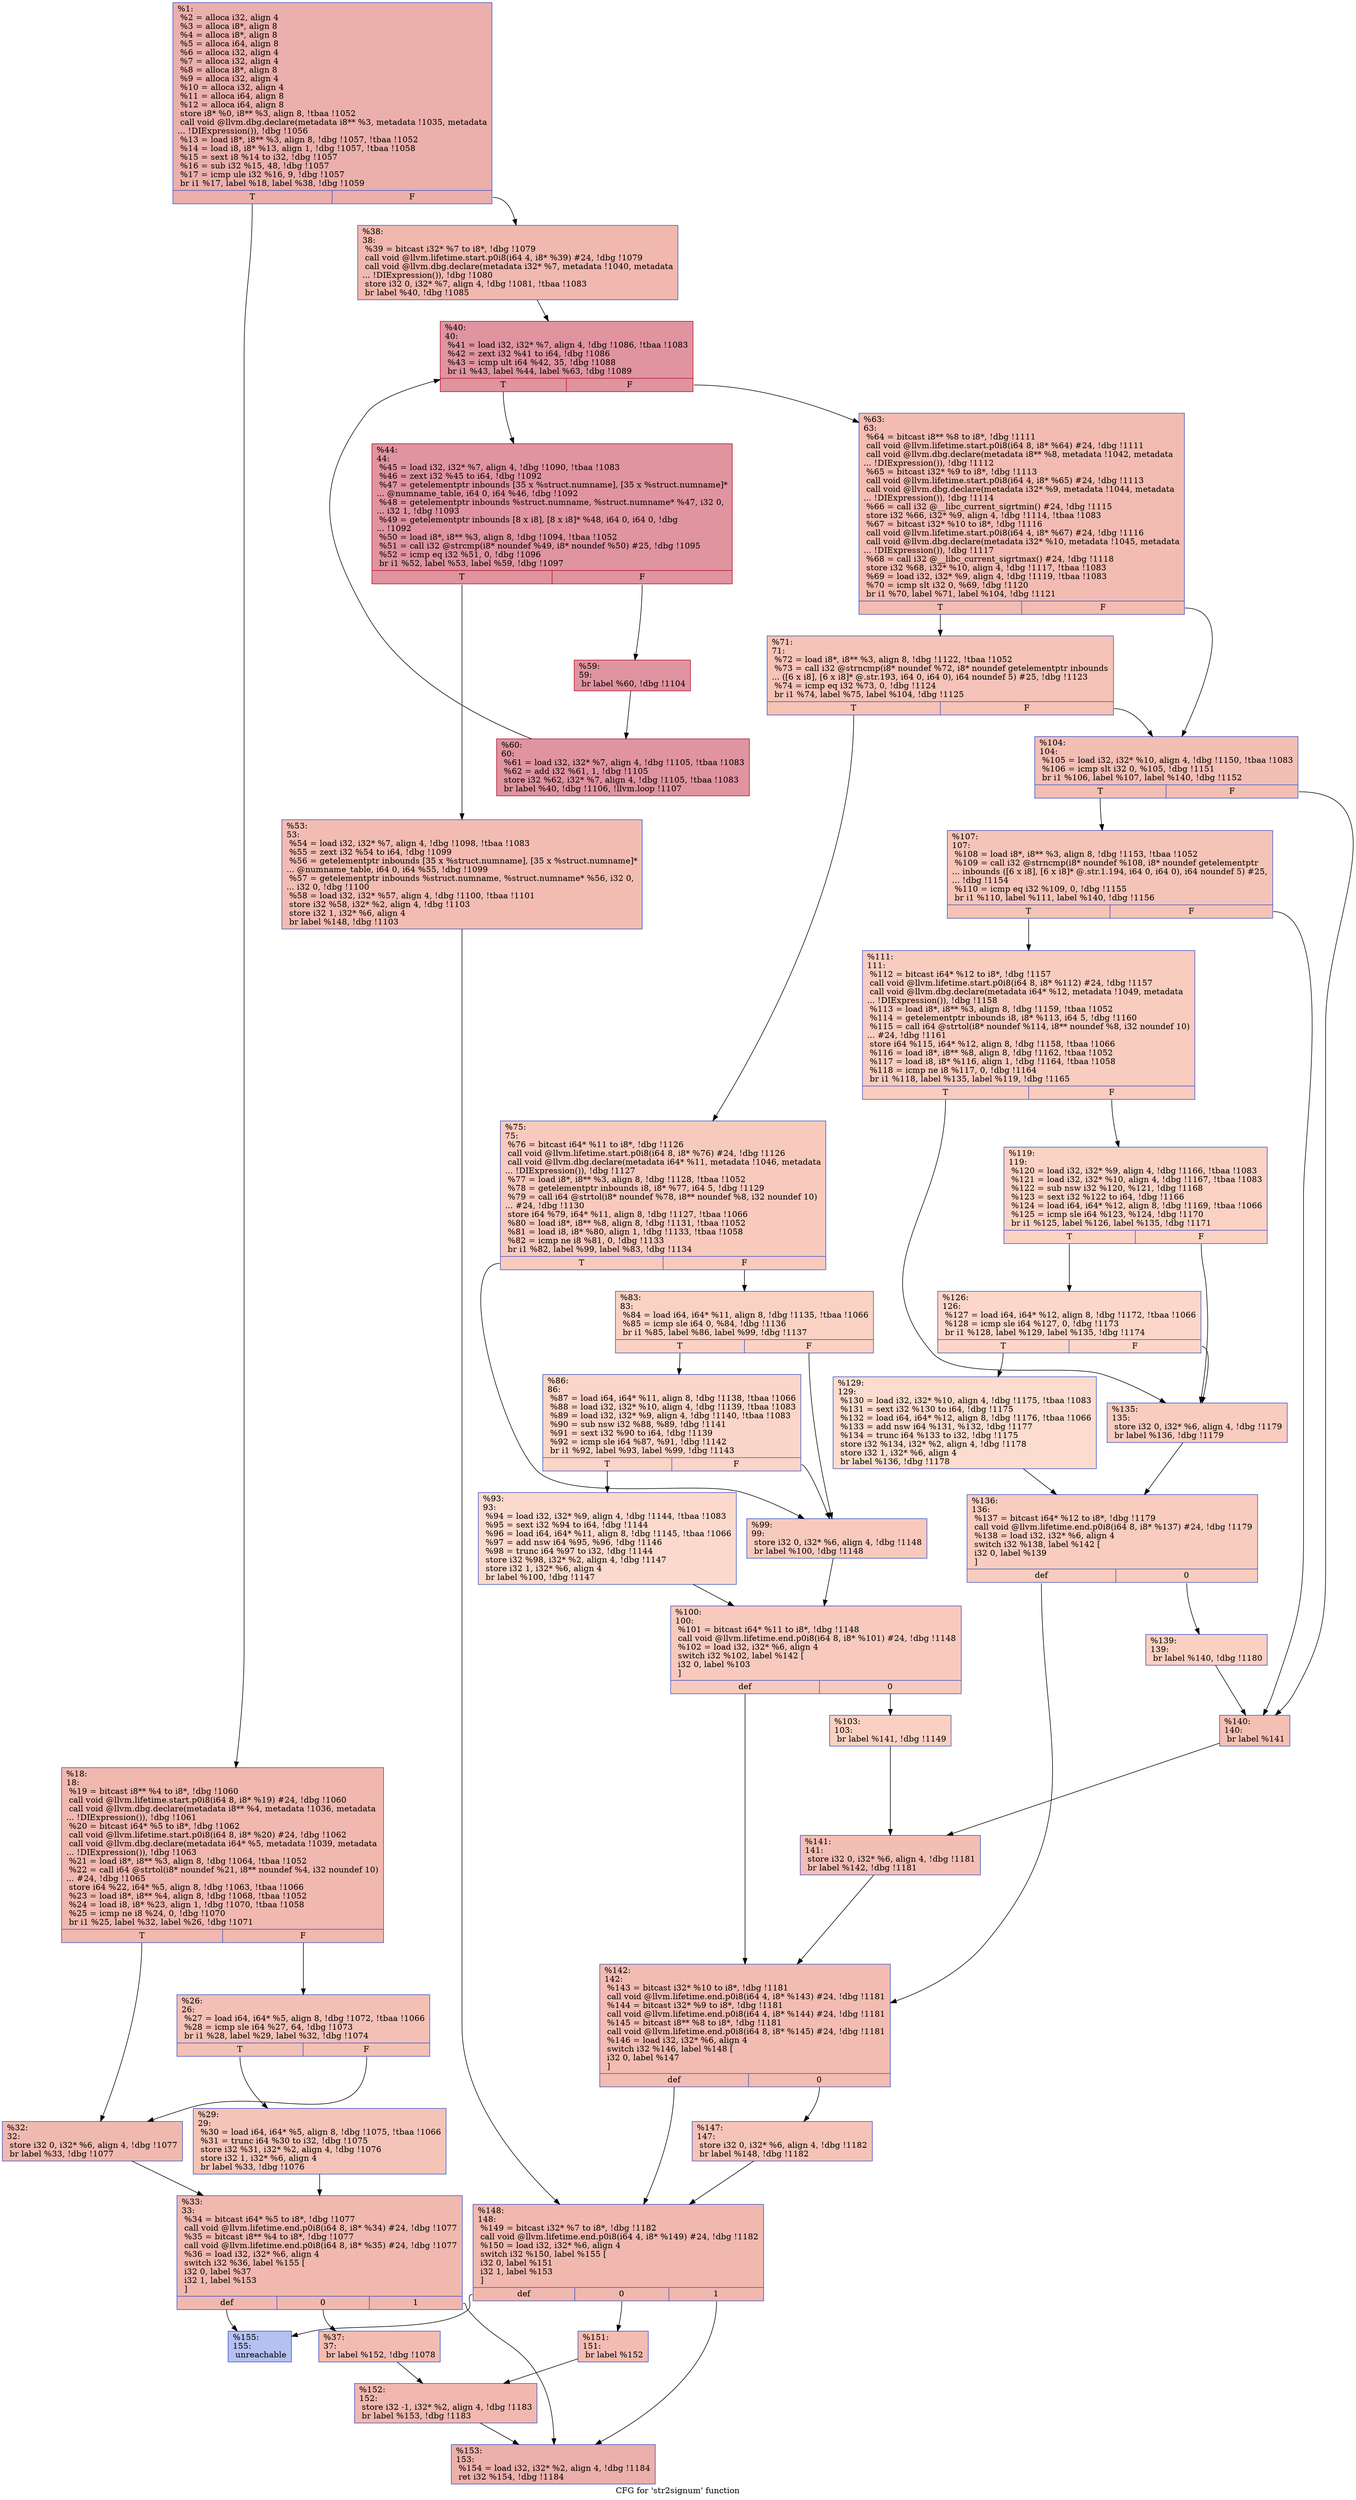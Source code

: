 digraph "CFG for 'str2signum' function" {
	label="CFG for 'str2signum' function";

	Node0xd76fc0 [shape=record,color="#3d50c3ff", style=filled, fillcolor="#d24b4070",label="{%1:\l  %2 = alloca i32, align 4\l  %3 = alloca i8*, align 8\l  %4 = alloca i8*, align 8\l  %5 = alloca i64, align 8\l  %6 = alloca i32, align 4\l  %7 = alloca i32, align 4\l  %8 = alloca i8*, align 8\l  %9 = alloca i32, align 4\l  %10 = alloca i32, align 4\l  %11 = alloca i64, align 8\l  %12 = alloca i64, align 8\l  store i8* %0, i8** %3, align 8, !tbaa !1052\l  call void @llvm.dbg.declare(metadata i8** %3, metadata !1035, metadata\l... !DIExpression()), !dbg !1056\l  %13 = load i8*, i8** %3, align 8, !dbg !1057, !tbaa !1052\l  %14 = load i8, i8* %13, align 1, !dbg !1057, !tbaa !1058\l  %15 = sext i8 %14 to i32, !dbg !1057\l  %16 = sub i32 %15, 48, !dbg !1057\l  %17 = icmp ule i32 %16, 9, !dbg !1057\l  br i1 %17, label %18, label %38, !dbg !1059\l|{<s0>T|<s1>F}}"];
	Node0xd76fc0:s0 -> Node0xd77f70;
	Node0xd76fc0:s1 -> Node0xd78150;
	Node0xd77f70 [shape=record,color="#3d50c3ff", style=filled, fillcolor="#dc5d4a70",label="{%18:\l18:                                               \l  %19 = bitcast i8** %4 to i8*, !dbg !1060\l  call void @llvm.lifetime.start.p0i8(i64 8, i8* %19) #24, !dbg !1060\l  call void @llvm.dbg.declare(metadata i8** %4, metadata !1036, metadata\l... !DIExpression()), !dbg !1061\l  %20 = bitcast i64* %5 to i8*, !dbg !1062\l  call void @llvm.lifetime.start.p0i8(i64 8, i8* %20) #24, !dbg !1062\l  call void @llvm.dbg.declare(metadata i64* %5, metadata !1039, metadata\l... !DIExpression()), !dbg !1063\l  %21 = load i8*, i8** %3, align 8, !dbg !1064, !tbaa !1052\l  %22 = call i64 @strtol(i8* noundef %21, i8** noundef %4, i32 noundef 10)\l... #24, !dbg !1065\l  store i64 %22, i64* %5, align 8, !dbg !1063, !tbaa !1066\l  %23 = load i8*, i8** %4, align 8, !dbg !1068, !tbaa !1052\l  %24 = load i8, i8* %23, align 1, !dbg !1070, !tbaa !1058\l  %25 = icmp ne i8 %24, 0, !dbg !1070\l  br i1 %25, label %32, label %26, !dbg !1071\l|{<s0>T|<s1>F}}"];
	Node0xd77f70:s0 -> Node0xd78060;
	Node0xd77f70:s1 -> Node0xd77fc0;
	Node0xd77fc0 [shape=record,color="#3d50c3ff", style=filled, fillcolor="#e5705870",label="{%26:\l26:                                               \l  %27 = load i64, i64* %5, align 8, !dbg !1072, !tbaa !1066\l  %28 = icmp sle i64 %27, 64, !dbg !1073\l  br i1 %28, label %29, label %32, !dbg !1074\l|{<s0>T|<s1>F}}"];
	Node0xd77fc0:s0 -> Node0xd78010;
	Node0xd77fc0:s1 -> Node0xd78060;
	Node0xd78010 [shape=record,color="#3d50c3ff", style=filled, fillcolor="#e97a5f70",label="{%29:\l29:                                               \l  %30 = load i64, i64* %5, align 8, !dbg !1075, !tbaa !1066\l  %31 = trunc i64 %30 to i32, !dbg !1075\l  store i32 %31, i32* %2, align 4, !dbg !1076\l  store i32 1, i32* %6, align 4\l  br label %33, !dbg !1076\l}"];
	Node0xd78010 -> Node0xd780b0;
	Node0xd78060 [shape=record,color="#3d50c3ff", style=filled, fillcolor="#de614d70",label="{%32:\l32:                                               \l  store i32 0, i32* %6, align 4, !dbg !1077\l  br label %33, !dbg !1077\l}"];
	Node0xd78060 -> Node0xd780b0;
	Node0xd780b0 [shape=record,color="#3d50c3ff", style=filled, fillcolor="#dc5d4a70",label="{%33:\l33:                                               \l  %34 = bitcast i64* %5 to i8*, !dbg !1077\l  call void @llvm.lifetime.end.p0i8(i64 8, i8* %34) #24, !dbg !1077\l  %35 = bitcast i8** %4 to i8*, !dbg !1077\l  call void @llvm.lifetime.end.p0i8(i64 8, i8* %35) #24, !dbg !1077\l  %36 = load i32, i32* %6, align 4\l  switch i32 %36, label %155 [\l    i32 0, label %37\l    i32 1, label %153\l  ]\l|{<s0>def|<s1>0|<s2>1}}"];
	Node0xd780b0:s0 -> Node0xd78b50;
	Node0xd780b0:s1 -> Node0xd78100;
	Node0xd780b0:s2 -> Node0xd78b00;
	Node0xd78100 [shape=record,color="#3d50c3ff", style=filled, fillcolor="#e1675170",label="{%37:\l37:                                               \l  br label %152, !dbg !1078\l}"];
	Node0xd78100 -> Node0xd78ab0;
	Node0xd78150 [shape=record,color="#3d50c3ff", style=filled, fillcolor="#dc5d4a70",label="{%38:\l38:                                               \l  %39 = bitcast i32* %7 to i8*, !dbg !1079\l  call void @llvm.lifetime.start.p0i8(i64 4, i8* %39) #24, !dbg !1079\l  call void @llvm.dbg.declare(metadata i32* %7, metadata !1040, metadata\l... !DIExpression()), !dbg !1080\l  store i32 0, i32* %7, align 4, !dbg !1081, !tbaa !1083\l  br label %40, !dbg !1085\l}"];
	Node0xd78150 -> Node0xd781a0;
	Node0xd781a0 [shape=record,color="#b70d28ff", style=filled, fillcolor="#b70d2870",label="{%40:\l40:                                               \l  %41 = load i32, i32* %7, align 4, !dbg !1086, !tbaa !1083\l  %42 = zext i32 %41 to i64, !dbg !1086\l  %43 = icmp ult i64 %42, 35, !dbg !1088\l  br i1 %43, label %44, label %63, !dbg !1089\l|{<s0>T|<s1>F}}"];
	Node0xd781a0:s0 -> Node0xd781f0;
	Node0xd781a0:s1 -> Node0xd78330;
	Node0xd781f0 [shape=record,color="#b70d28ff", style=filled, fillcolor="#b70d2870",label="{%44:\l44:                                               \l  %45 = load i32, i32* %7, align 4, !dbg !1090, !tbaa !1083\l  %46 = zext i32 %45 to i64, !dbg !1092\l  %47 = getelementptr inbounds [35 x %struct.numname], [35 x %struct.numname]*\l... @numname_table, i64 0, i64 %46, !dbg !1092\l  %48 = getelementptr inbounds %struct.numname, %struct.numname* %47, i32 0,\l... i32 1, !dbg !1093\l  %49 = getelementptr inbounds [8 x i8], [8 x i8]* %48, i64 0, i64 0, !dbg\l... !1092\l  %50 = load i8*, i8** %3, align 8, !dbg !1094, !tbaa !1052\l  %51 = call i32 @strcmp(i8* noundef %49, i8* noundef %50) #25, !dbg !1095\l  %52 = icmp eq i32 %51, 0, !dbg !1096\l  br i1 %52, label %53, label %59, !dbg !1097\l|{<s0>T|<s1>F}}"];
	Node0xd781f0:s0 -> Node0xd78240;
	Node0xd781f0:s1 -> Node0xd78290;
	Node0xd78240 [shape=record,color="#3d50c3ff", style=filled, fillcolor="#e1675170",label="{%53:\l53:                                               \l  %54 = load i32, i32* %7, align 4, !dbg !1098, !tbaa !1083\l  %55 = zext i32 %54 to i64, !dbg !1099\l  %56 = getelementptr inbounds [35 x %struct.numname], [35 x %struct.numname]*\l... @numname_table, i64 0, i64 %55, !dbg !1099\l  %57 = getelementptr inbounds %struct.numname, %struct.numname* %56, i32 0,\l... i32 0, !dbg !1100\l  %58 = load i32, i32* %57, align 4, !dbg !1100, !tbaa !1101\l  store i32 %58, i32* %2, align 4, !dbg !1103\l  store i32 1, i32* %6, align 4\l  br label %148, !dbg !1103\l}"];
	Node0xd78240 -> Node0xd78a10;
	Node0xd78290 [shape=record,color="#b70d28ff", style=filled, fillcolor="#b70d2870",label="{%59:\l59:                                               \l  br label %60, !dbg !1104\l}"];
	Node0xd78290 -> Node0xd782e0;
	Node0xd782e0 [shape=record,color="#b70d28ff", style=filled, fillcolor="#b70d2870",label="{%60:\l60:                                               \l  %61 = load i32, i32* %7, align 4, !dbg !1105, !tbaa !1083\l  %62 = add i32 %61, 1, !dbg !1105\l  store i32 %62, i32* %7, align 4, !dbg !1105, !tbaa !1083\l  br label %40, !dbg !1106, !llvm.loop !1107\l}"];
	Node0xd782e0 -> Node0xd781a0;
	Node0xd78330 [shape=record,color="#3d50c3ff", style=filled, fillcolor="#e1675170",label="{%63:\l63:                                               \l  %64 = bitcast i8** %8 to i8*, !dbg !1111\l  call void @llvm.lifetime.start.p0i8(i64 8, i8* %64) #24, !dbg !1111\l  call void @llvm.dbg.declare(metadata i8** %8, metadata !1042, metadata\l... !DIExpression()), !dbg !1112\l  %65 = bitcast i32* %9 to i8*, !dbg !1113\l  call void @llvm.lifetime.start.p0i8(i64 4, i8* %65) #24, !dbg !1113\l  call void @llvm.dbg.declare(metadata i32* %9, metadata !1044, metadata\l... !DIExpression()), !dbg !1114\l  %66 = call i32 @__libc_current_sigrtmin() #24, !dbg !1115\l  store i32 %66, i32* %9, align 4, !dbg !1114, !tbaa !1083\l  %67 = bitcast i32* %10 to i8*, !dbg !1116\l  call void @llvm.lifetime.start.p0i8(i64 4, i8* %67) #24, !dbg !1116\l  call void @llvm.dbg.declare(metadata i32* %10, metadata !1045, metadata\l... !DIExpression()), !dbg !1117\l  %68 = call i32 @__libc_current_sigrtmax() #24, !dbg !1118\l  store i32 %68, i32* %10, align 4, !dbg !1117, !tbaa !1083\l  %69 = load i32, i32* %9, align 4, !dbg !1119, !tbaa !1083\l  %70 = icmp slt i32 0, %69, !dbg !1120\l  br i1 %70, label %71, label %104, !dbg !1121\l|{<s0>T|<s1>F}}"];
	Node0xd78330:s0 -> Node0xd78380;
	Node0xd78330:s1 -> Node0xd78600;
	Node0xd78380 [shape=record,color="#3d50c3ff", style=filled, fillcolor="#e8765c70",label="{%71:\l71:                                               \l  %72 = load i8*, i8** %3, align 8, !dbg !1122, !tbaa !1052\l  %73 = call i32 @strncmp(i8* noundef %72, i8* noundef getelementptr inbounds\l... ([6 x i8], [6 x i8]* @.str.193, i64 0, i64 0), i64 noundef 5) #25, !dbg !1123\l  %74 = icmp eq i32 %73, 0, !dbg !1124\l  br i1 %74, label %75, label %104, !dbg !1125\l|{<s0>T|<s1>F}}"];
	Node0xd78380:s0 -> Node0xd783d0;
	Node0xd78380:s1 -> Node0xd78600;
	Node0xd783d0 [shape=record,color="#3d50c3ff", style=filled, fillcolor="#ef886b70",label="{%75:\l75:                                               \l  %76 = bitcast i64* %11 to i8*, !dbg !1126\l  call void @llvm.lifetime.start.p0i8(i64 8, i8* %76) #24, !dbg !1126\l  call void @llvm.dbg.declare(metadata i64* %11, metadata !1046, metadata\l... !DIExpression()), !dbg !1127\l  %77 = load i8*, i8** %3, align 8, !dbg !1128, !tbaa !1052\l  %78 = getelementptr inbounds i8, i8* %77, i64 5, !dbg !1129\l  %79 = call i64 @strtol(i8* noundef %78, i8** noundef %8, i32 noundef 10)\l... #24, !dbg !1130\l  store i64 %79, i64* %11, align 8, !dbg !1127, !tbaa !1066\l  %80 = load i8*, i8** %8, align 8, !dbg !1131, !tbaa !1052\l  %81 = load i8, i8* %80, align 1, !dbg !1133, !tbaa !1058\l  %82 = icmp ne i8 %81, 0, !dbg !1133\l  br i1 %82, label %99, label %83, !dbg !1134\l|{<s0>T|<s1>F}}"];
	Node0xd783d0:s0 -> Node0xd78510;
	Node0xd783d0:s1 -> Node0xd78420;
	Node0xd78420 [shape=record,color="#3d50c3ff", style=filled, fillcolor="#f4987a70",label="{%83:\l83:                                               \l  %84 = load i64, i64* %11, align 8, !dbg !1135, !tbaa !1066\l  %85 = icmp sle i64 0, %84, !dbg !1136\l  br i1 %85, label %86, label %99, !dbg !1137\l|{<s0>T|<s1>F}}"];
	Node0xd78420:s0 -> Node0xd78470;
	Node0xd78420:s1 -> Node0xd78510;
	Node0xd78470 [shape=record,color="#3d50c3ff", style=filled, fillcolor="#f5a08170",label="{%86:\l86:                                               \l  %87 = load i64, i64* %11, align 8, !dbg !1138, !tbaa !1066\l  %88 = load i32, i32* %10, align 4, !dbg !1139, !tbaa !1083\l  %89 = load i32, i32* %9, align 4, !dbg !1140, !tbaa !1083\l  %90 = sub nsw i32 %88, %89, !dbg !1141\l  %91 = sext i32 %90 to i64, !dbg !1139\l  %92 = icmp sle i64 %87, %91, !dbg !1142\l  br i1 %92, label %93, label %99, !dbg !1143\l|{<s0>T|<s1>F}}"];
	Node0xd78470:s0 -> Node0xd784c0;
	Node0xd78470:s1 -> Node0xd78510;
	Node0xd784c0 [shape=record,color="#3d50c3ff", style=filled, fillcolor="#f7ac8e70",label="{%93:\l93:                                               \l  %94 = load i32, i32* %9, align 4, !dbg !1144, !tbaa !1083\l  %95 = sext i32 %94 to i64, !dbg !1144\l  %96 = load i64, i64* %11, align 8, !dbg !1145, !tbaa !1066\l  %97 = add nsw i64 %95, %96, !dbg !1146\l  %98 = trunc i64 %97 to i32, !dbg !1144\l  store i32 %98, i32* %2, align 4, !dbg !1147\l  store i32 1, i32* %6, align 4\l  br label %100, !dbg !1147\l}"];
	Node0xd784c0 -> Node0xd78560;
	Node0xd78510 [shape=record,color="#3d50c3ff", style=filled, fillcolor="#ef886b70",label="{%99:\l99:                                               \l  store i32 0, i32* %6, align 4, !dbg !1148\l  br label %100, !dbg !1148\l}"];
	Node0xd78510 -> Node0xd78560;
	Node0xd78560 [shape=record,color="#3d50c3ff", style=filled, fillcolor="#ef886b70",label="{%100:\l100:                                              \l  %101 = bitcast i64* %11 to i8*, !dbg !1148\l  call void @llvm.lifetime.end.p0i8(i64 8, i8* %101) #24, !dbg !1148\l  %102 = load i32, i32* %6, align 4\l  switch i32 %102, label %142 [\l    i32 0, label %103\l  ]\l|{<s0>def|<s1>0}}"];
	Node0xd78560:s0 -> Node0xd78970;
	Node0xd78560:s1 -> Node0xd785b0;
	Node0xd785b0 [shape=record,color="#3d50c3ff", style=filled, fillcolor="#f3947570",label="{%103:\l103:                                              \l  br label %141, !dbg !1149\l}"];
	Node0xd785b0 -> Node0xd78920;
	Node0xd78600 [shape=record,color="#3d50c3ff", style=filled, fillcolor="#e36c5570",label="{%104:\l104:                                              \l  %105 = load i32, i32* %10, align 4, !dbg !1150, !tbaa !1083\l  %106 = icmp slt i32 0, %105, !dbg !1151\l  br i1 %106, label %107, label %140, !dbg !1152\l|{<s0>T|<s1>F}}"];
	Node0xd78600:s0 -> Node0xd78650;
	Node0xd78600:s1 -> Node0xd788d0;
	Node0xd78650 [shape=record,color="#3d50c3ff", style=filled, fillcolor="#e97a5f70",label="{%107:\l107:                                              \l  %108 = load i8*, i8** %3, align 8, !dbg !1153, !tbaa !1052\l  %109 = call i32 @strncmp(i8* noundef %108, i8* noundef getelementptr\l... inbounds ([6 x i8], [6 x i8]* @.str.1.194, i64 0, i64 0), i64 noundef 5) #25,\l... !dbg !1154\l  %110 = icmp eq i32 %109, 0, !dbg !1155\l  br i1 %110, label %111, label %140, !dbg !1156\l|{<s0>T|<s1>F}}"];
	Node0xd78650:s0 -> Node0xd786a0;
	Node0xd78650:s1 -> Node0xd788d0;
	Node0xd786a0 [shape=record,color="#3d50c3ff", style=filled, fillcolor="#f08b6e70",label="{%111:\l111:                                              \l  %112 = bitcast i64* %12 to i8*, !dbg !1157\l  call void @llvm.lifetime.start.p0i8(i64 8, i8* %112) #24, !dbg !1157\l  call void @llvm.dbg.declare(metadata i64* %12, metadata !1049, metadata\l... !DIExpression()), !dbg !1158\l  %113 = load i8*, i8** %3, align 8, !dbg !1159, !tbaa !1052\l  %114 = getelementptr inbounds i8, i8* %113, i64 5, !dbg !1160\l  %115 = call i64 @strtol(i8* noundef %114, i8** noundef %8, i32 noundef 10)\l... #24, !dbg !1161\l  store i64 %115, i64* %12, align 8, !dbg !1158, !tbaa !1066\l  %116 = load i8*, i8** %8, align 8, !dbg !1162, !tbaa !1052\l  %117 = load i8, i8* %116, align 1, !dbg !1164, !tbaa !1058\l  %118 = icmp ne i8 %117, 0, !dbg !1164\l  br i1 %118, label %135, label %119, !dbg !1165\l|{<s0>T|<s1>F}}"];
	Node0xd786a0:s0 -> Node0xd787e0;
	Node0xd786a0:s1 -> Node0xd786f0;
	Node0xd786f0 [shape=record,color="#3d50c3ff", style=filled, fillcolor="#f4987a70",label="{%119:\l119:                                              \l  %120 = load i32, i32* %9, align 4, !dbg !1166, !tbaa !1083\l  %121 = load i32, i32* %10, align 4, !dbg !1167, !tbaa !1083\l  %122 = sub nsw i32 %120, %121, !dbg !1168\l  %123 = sext i32 %122 to i64, !dbg !1166\l  %124 = load i64, i64* %12, align 8, !dbg !1169, !tbaa !1066\l  %125 = icmp sle i64 %123, %124, !dbg !1170\l  br i1 %125, label %126, label %135, !dbg !1171\l|{<s0>T|<s1>F}}"];
	Node0xd786f0:s0 -> Node0xd78740;
	Node0xd786f0:s1 -> Node0xd787e0;
	Node0xd78740 [shape=record,color="#3d50c3ff", style=filled, fillcolor="#f6a38570",label="{%126:\l126:                                              \l  %127 = load i64, i64* %12, align 8, !dbg !1172, !tbaa !1066\l  %128 = icmp sle i64 %127, 0, !dbg !1173\l  br i1 %128, label %129, label %135, !dbg !1174\l|{<s0>T|<s1>F}}"];
	Node0xd78740:s0 -> Node0xd78790;
	Node0xd78740:s1 -> Node0xd787e0;
	Node0xd78790 [shape=record,color="#3d50c3ff", style=filled, fillcolor="#f7af9170",label="{%129:\l129:                                              \l  %130 = load i32, i32* %10, align 4, !dbg !1175, !tbaa !1083\l  %131 = sext i32 %130 to i64, !dbg !1175\l  %132 = load i64, i64* %12, align 8, !dbg !1176, !tbaa !1066\l  %133 = add nsw i64 %131, %132, !dbg !1177\l  %134 = trunc i64 %133 to i32, !dbg !1175\l  store i32 %134, i32* %2, align 4, !dbg !1178\l  store i32 1, i32* %6, align 4\l  br label %136, !dbg !1178\l}"];
	Node0xd78790 -> Node0xd78830;
	Node0xd787e0 [shape=record,color="#3d50c3ff", style=filled, fillcolor="#f08b6e70",label="{%135:\l135:                                              \l  store i32 0, i32* %6, align 4, !dbg !1179\l  br label %136, !dbg !1179\l}"];
	Node0xd787e0 -> Node0xd78830;
	Node0xd78830 [shape=record,color="#3d50c3ff", style=filled, fillcolor="#f08b6e70",label="{%136:\l136:                                              \l  %137 = bitcast i64* %12 to i8*, !dbg !1179\l  call void @llvm.lifetime.end.p0i8(i64 8, i8* %137) #24, !dbg !1179\l  %138 = load i32, i32* %6, align 4\l  switch i32 %138, label %142 [\l    i32 0, label %139\l  ]\l|{<s0>def|<s1>0}}"];
	Node0xd78830:s0 -> Node0xd78970;
	Node0xd78830:s1 -> Node0xd78880;
	Node0xd78880 [shape=record,color="#3d50c3ff", style=filled, fillcolor="#f3947570",label="{%139:\l139:                                              \l  br label %140, !dbg !1180\l}"];
	Node0xd78880 -> Node0xd788d0;
	Node0xd788d0 [shape=record,color="#3d50c3ff", style=filled, fillcolor="#e5705870",label="{%140:\l140:                                              \l  br label %141\l}"];
	Node0xd788d0 -> Node0xd78920;
	Node0xd78920 [shape=record,color="#3d50c3ff", style=filled, fillcolor="#e36c5570",label="{%141:\l141:                                              \l  store i32 0, i32* %6, align 4, !dbg !1181\l  br label %142, !dbg !1181\l}"];
	Node0xd78920 -> Node0xd78970;
	Node0xd78970 [shape=record,color="#3d50c3ff", style=filled, fillcolor="#e1675170",label="{%142:\l142:                                              \l  %143 = bitcast i32* %10 to i8*, !dbg !1181\l  call void @llvm.lifetime.end.p0i8(i64 4, i8* %143) #24, !dbg !1181\l  %144 = bitcast i32* %9 to i8*, !dbg !1181\l  call void @llvm.lifetime.end.p0i8(i64 4, i8* %144) #24, !dbg !1181\l  %145 = bitcast i8** %8 to i8*, !dbg !1181\l  call void @llvm.lifetime.end.p0i8(i64 8, i8* %145) #24, !dbg !1181\l  %146 = load i32, i32* %6, align 4\l  switch i32 %146, label %148 [\l    i32 0, label %147\l  ]\l|{<s0>def|<s1>0}}"];
	Node0xd78970:s0 -> Node0xd78a10;
	Node0xd78970:s1 -> Node0xd789c0;
	Node0xd789c0 [shape=record,color="#3d50c3ff", style=filled, fillcolor="#e8765c70",label="{%147:\l147:                                              \l  store i32 0, i32* %6, align 4, !dbg !1182\l  br label %148, !dbg !1182\l}"];
	Node0xd789c0 -> Node0xd78a10;
	Node0xd78a10 [shape=record,color="#3d50c3ff", style=filled, fillcolor="#dc5d4a70",label="{%148:\l148:                                              \l  %149 = bitcast i32* %7 to i8*, !dbg !1182\l  call void @llvm.lifetime.end.p0i8(i64 4, i8* %149) #24, !dbg !1182\l  %150 = load i32, i32* %6, align 4\l  switch i32 %150, label %155 [\l    i32 0, label %151\l    i32 1, label %153\l  ]\l|{<s0>def|<s1>0|<s2>1}}"];
	Node0xd78a10:s0 -> Node0xd78b50;
	Node0xd78a10:s1 -> Node0xd78a60;
	Node0xd78a10:s2 -> Node0xd78b00;
	Node0xd78a60 [shape=record,color="#3d50c3ff", style=filled, fillcolor="#e1675170",label="{%151:\l151:                                              \l  br label %152\l}"];
	Node0xd78a60 -> Node0xd78ab0;
	Node0xd78ab0 [shape=record,color="#3d50c3ff", style=filled, fillcolor="#dc5d4a70",label="{%152:\l152:                                              \l  store i32 -1, i32* %2, align 4, !dbg !1183\l  br label %153, !dbg !1183\l}"];
	Node0xd78ab0 -> Node0xd78b00;
	Node0xd78b00 [shape=record,color="#3d50c3ff", style=filled, fillcolor="#d24b4070",label="{%153:\l153:                                              \l  %154 = load i32, i32* %2, align 4, !dbg !1184\l  ret i32 %154, !dbg !1184\l}"];
	Node0xd78b50 [shape=record,color="#3d50c3ff", style=filled, fillcolor="#5572df70",label="{%155:\l155:                                              \l  unreachable\l}"];
}
